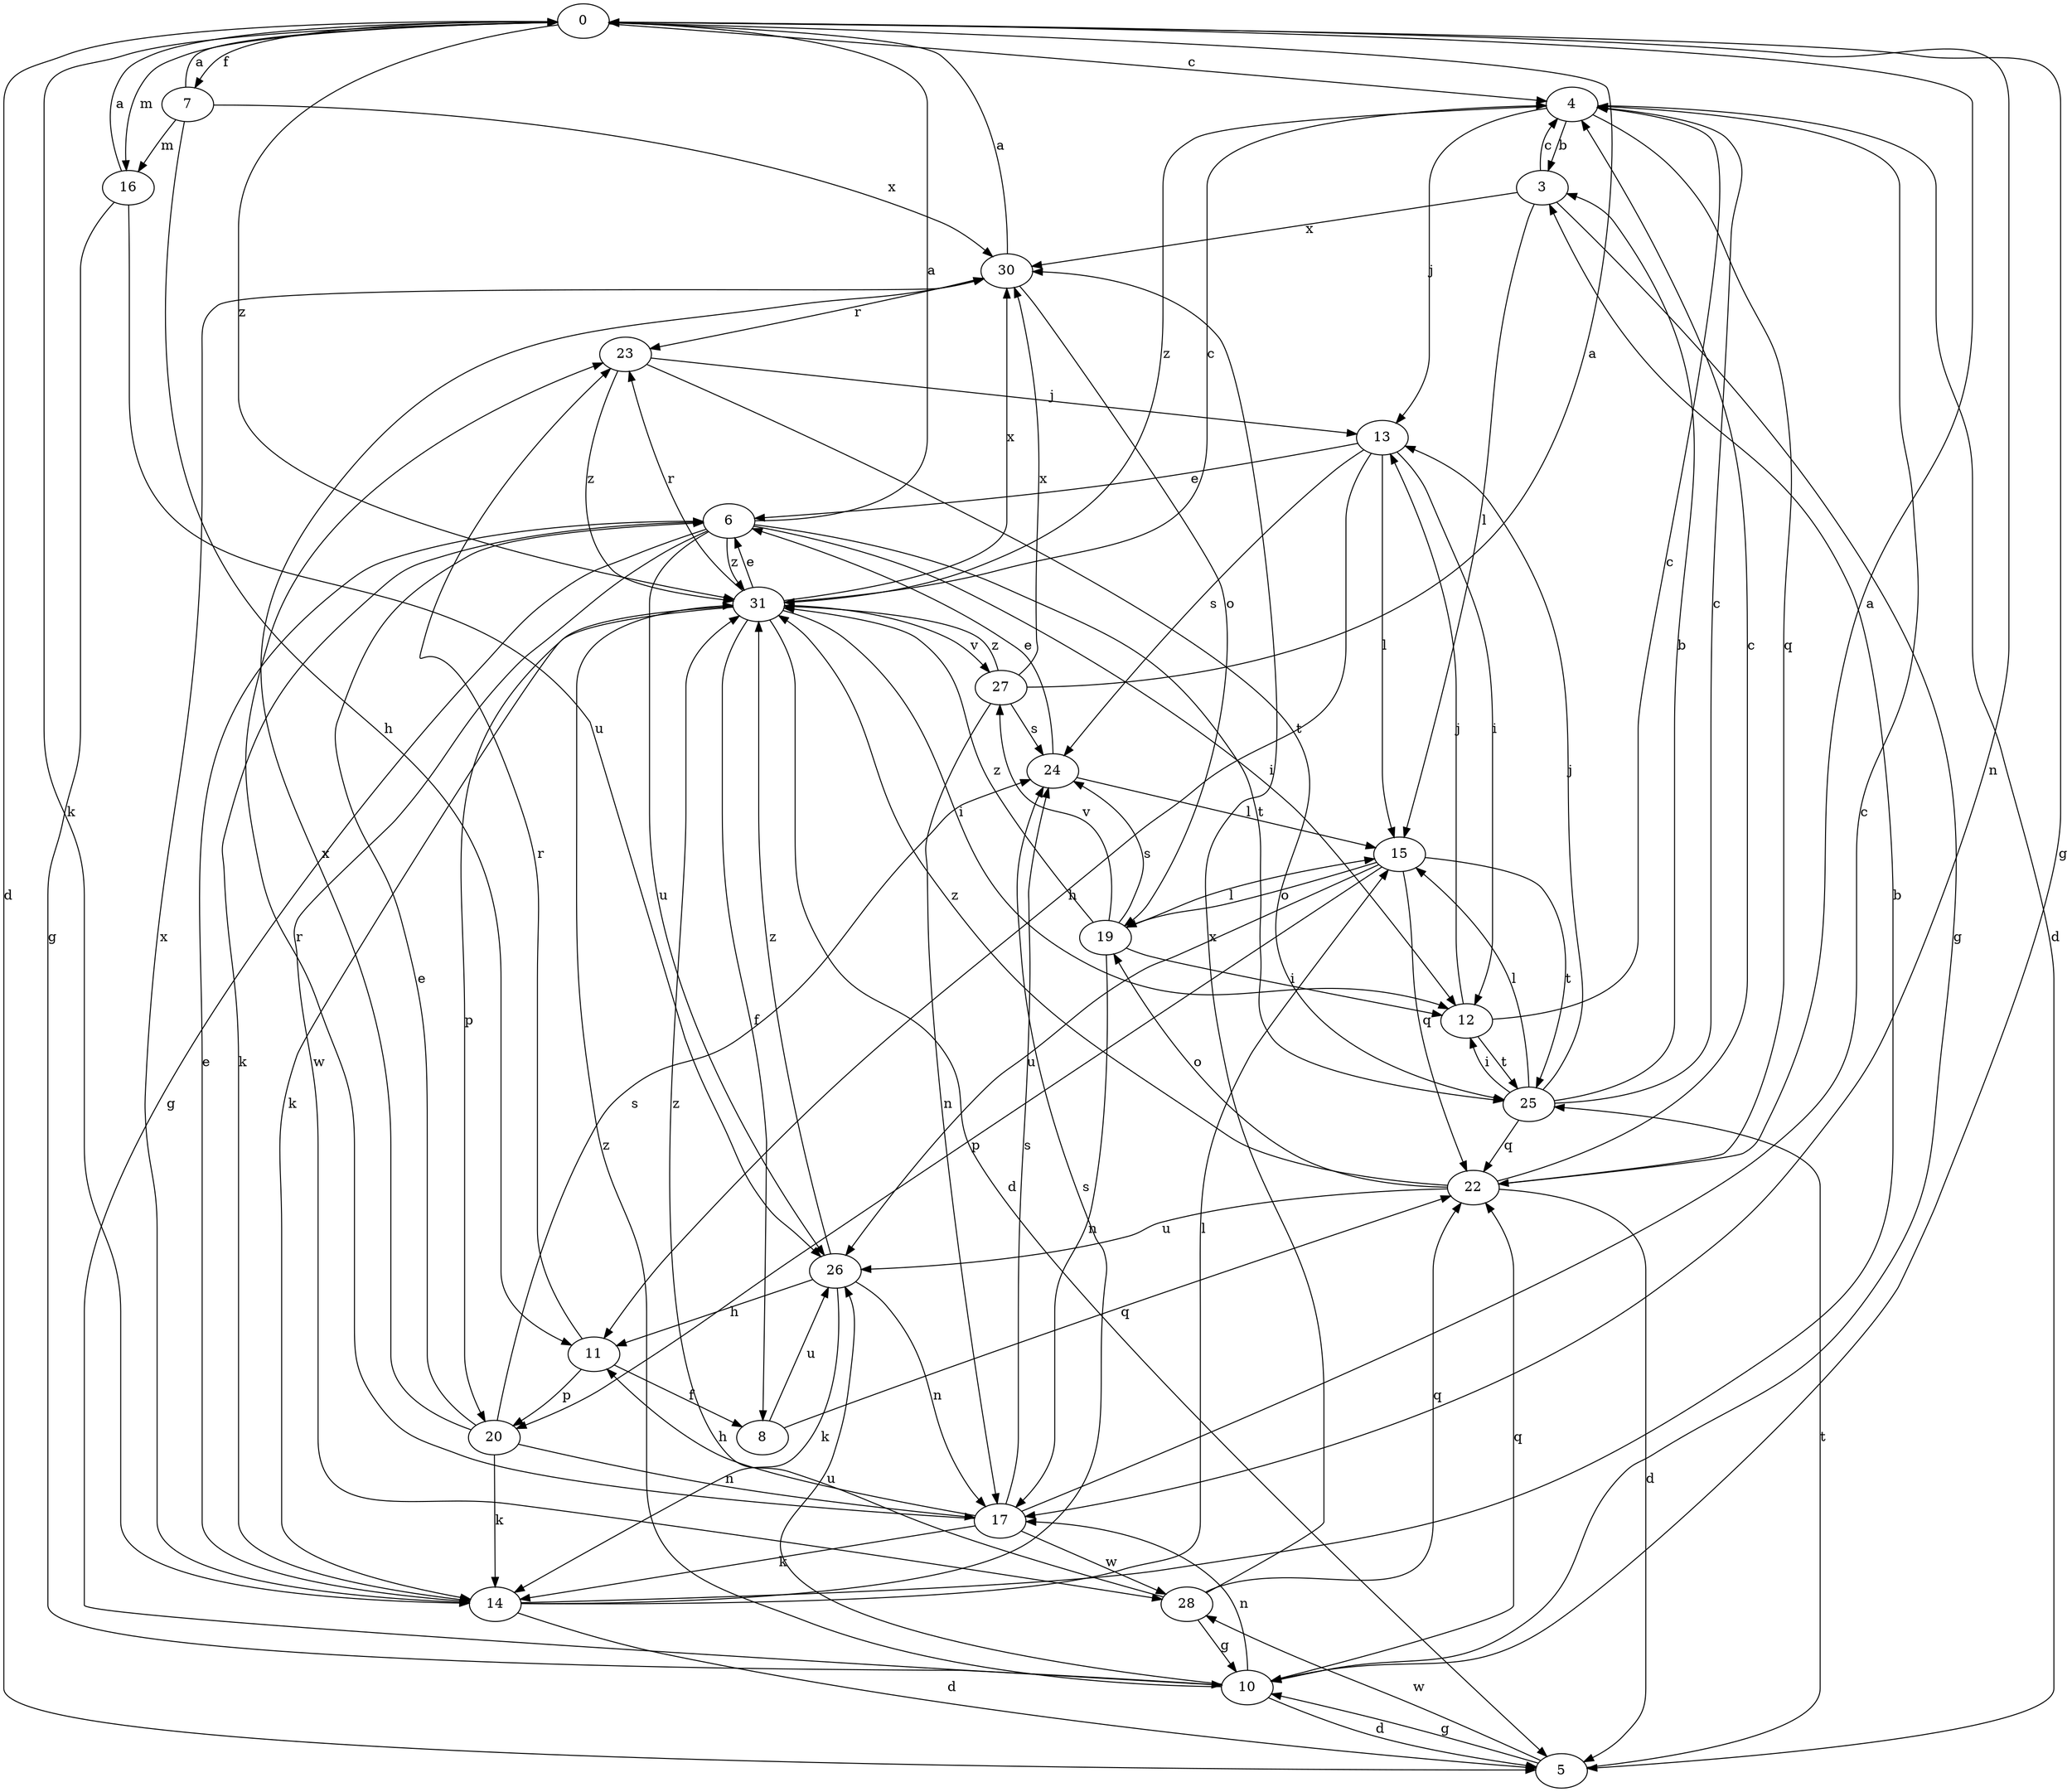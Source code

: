 strict digraph  {
0;
3;
4;
5;
6;
7;
8;
10;
11;
12;
13;
14;
15;
16;
17;
19;
20;
22;
23;
24;
25;
26;
27;
28;
30;
31;
0 -> 4  [label=c];
0 -> 5  [label=d];
0 -> 7  [label=f];
0 -> 10  [label=g];
0 -> 14  [label=k];
0 -> 16  [label=m];
0 -> 17  [label=n];
0 -> 31  [label=z];
3 -> 4  [label=c];
3 -> 10  [label=g];
3 -> 15  [label=l];
3 -> 30  [label=x];
4 -> 3  [label=b];
4 -> 5  [label=d];
4 -> 13  [label=j];
4 -> 22  [label=q];
4 -> 31  [label=z];
5 -> 10  [label=g];
5 -> 25  [label=t];
5 -> 28  [label=w];
6 -> 0  [label=a];
6 -> 10  [label=g];
6 -> 12  [label=i];
6 -> 14  [label=k];
6 -> 25  [label=t];
6 -> 26  [label=u];
6 -> 28  [label=w];
6 -> 31  [label=z];
7 -> 0  [label=a];
7 -> 11  [label=h];
7 -> 16  [label=m];
7 -> 30  [label=x];
8 -> 22  [label=q];
8 -> 26  [label=u];
10 -> 5  [label=d];
10 -> 17  [label=n];
10 -> 22  [label=q];
10 -> 26  [label=u];
10 -> 31  [label=z];
11 -> 8  [label=f];
11 -> 20  [label=p];
11 -> 23  [label=r];
12 -> 4  [label=c];
12 -> 13  [label=j];
12 -> 25  [label=t];
13 -> 6  [label=e];
13 -> 11  [label=h];
13 -> 12  [label=i];
13 -> 15  [label=l];
13 -> 24  [label=s];
14 -> 3  [label=b];
14 -> 5  [label=d];
14 -> 6  [label=e];
14 -> 15  [label=l];
14 -> 24  [label=s];
14 -> 30  [label=x];
15 -> 19  [label=o];
15 -> 20  [label=p];
15 -> 22  [label=q];
15 -> 25  [label=t];
15 -> 26  [label=u];
16 -> 0  [label=a];
16 -> 10  [label=g];
16 -> 26  [label=u];
17 -> 4  [label=c];
17 -> 11  [label=h];
17 -> 14  [label=k];
17 -> 23  [label=r];
17 -> 24  [label=s];
17 -> 28  [label=w];
19 -> 12  [label=i];
19 -> 15  [label=l];
19 -> 17  [label=n];
19 -> 24  [label=s];
19 -> 27  [label=v];
19 -> 31  [label=z];
20 -> 6  [label=e];
20 -> 14  [label=k];
20 -> 17  [label=n];
20 -> 24  [label=s];
20 -> 30  [label=x];
22 -> 0  [label=a];
22 -> 4  [label=c];
22 -> 5  [label=d];
22 -> 19  [label=o];
22 -> 26  [label=u];
22 -> 31  [label=z];
23 -> 13  [label=j];
23 -> 25  [label=t];
23 -> 31  [label=z];
24 -> 6  [label=e];
24 -> 15  [label=l];
25 -> 3  [label=b];
25 -> 4  [label=c];
25 -> 12  [label=i];
25 -> 13  [label=j];
25 -> 15  [label=l];
25 -> 22  [label=q];
26 -> 11  [label=h];
26 -> 14  [label=k];
26 -> 17  [label=n];
26 -> 31  [label=z];
27 -> 0  [label=a];
27 -> 17  [label=n];
27 -> 24  [label=s];
27 -> 30  [label=x];
27 -> 31  [label=z];
28 -> 10  [label=g];
28 -> 22  [label=q];
28 -> 30  [label=x];
28 -> 31  [label=z];
30 -> 0  [label=a];
30 -> 19  [label=o];
30 -> 23  [label=r];
31 -> 4  [label=c];
31 -> 5  [label=d];
31 -> 6  [label=e];
31 -> 8  [label=f];
31 -> 12  [label=i];
31 -> 14  [label=k];
31 -> 20  [label=p];
31 -> 23  [label=r];
31 -> 27  [label=v];
31 -> 30  [label=x];
}
